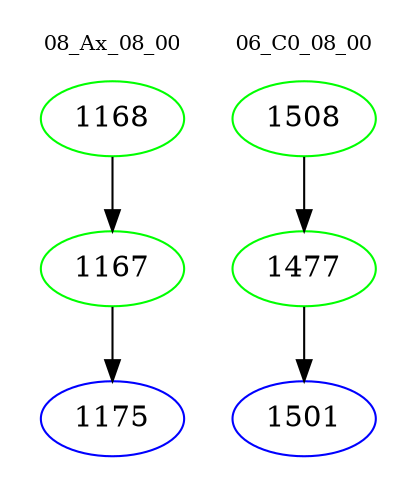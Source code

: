 digraph{
subgraph cluster_0 {
color = white
label = "08_Ax_08_00";
fontsize=10;
T0_1168 [label="1168", color="green"]
T0_1168 -> T0_1167 [color="black"]
T0_1167 [label="1167", color="green"]
T0_1167 -> T0_1175 [color="black"]
T0_1175 [label="1175", color="blue"]
}
subgraph cluster_1 {
color = white
label = "06_C0_08_00";
fontsize=10;
T1_1508 [label="1508", color="green"]
T1_1508 -> T1_1477 [color="black"]
T1_1477 [label="1477", color="green"]
T1_1477 -> T1_1501 [color="black"]
T1_1501 [label="1501", color="blue"]
}
}
